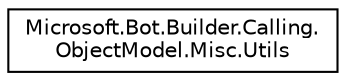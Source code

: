 digraph "Graphical Class Hierarchy"
{
  edge [fontname="Helvetica",fontsize="10",labelfontname="Helvetica",labelfontsize="10"];
  node [fontname="Helvetica",fontsize="10",shape=record];
  rankdir="LR";
  Node1 [label="Microsoft.Bot.Builder.Calling.\lObjectModel.Misc.Utils",height=0.2,width=0.4,color="black", fillcolor="white", style="filled",URL="$d4/d77/class_microsoft_1_1_bot_1_1_builder_1_1_calling_1_1_object_model_1_1_misc_1_1_utils.html",tooltip="Utils class "];
}
